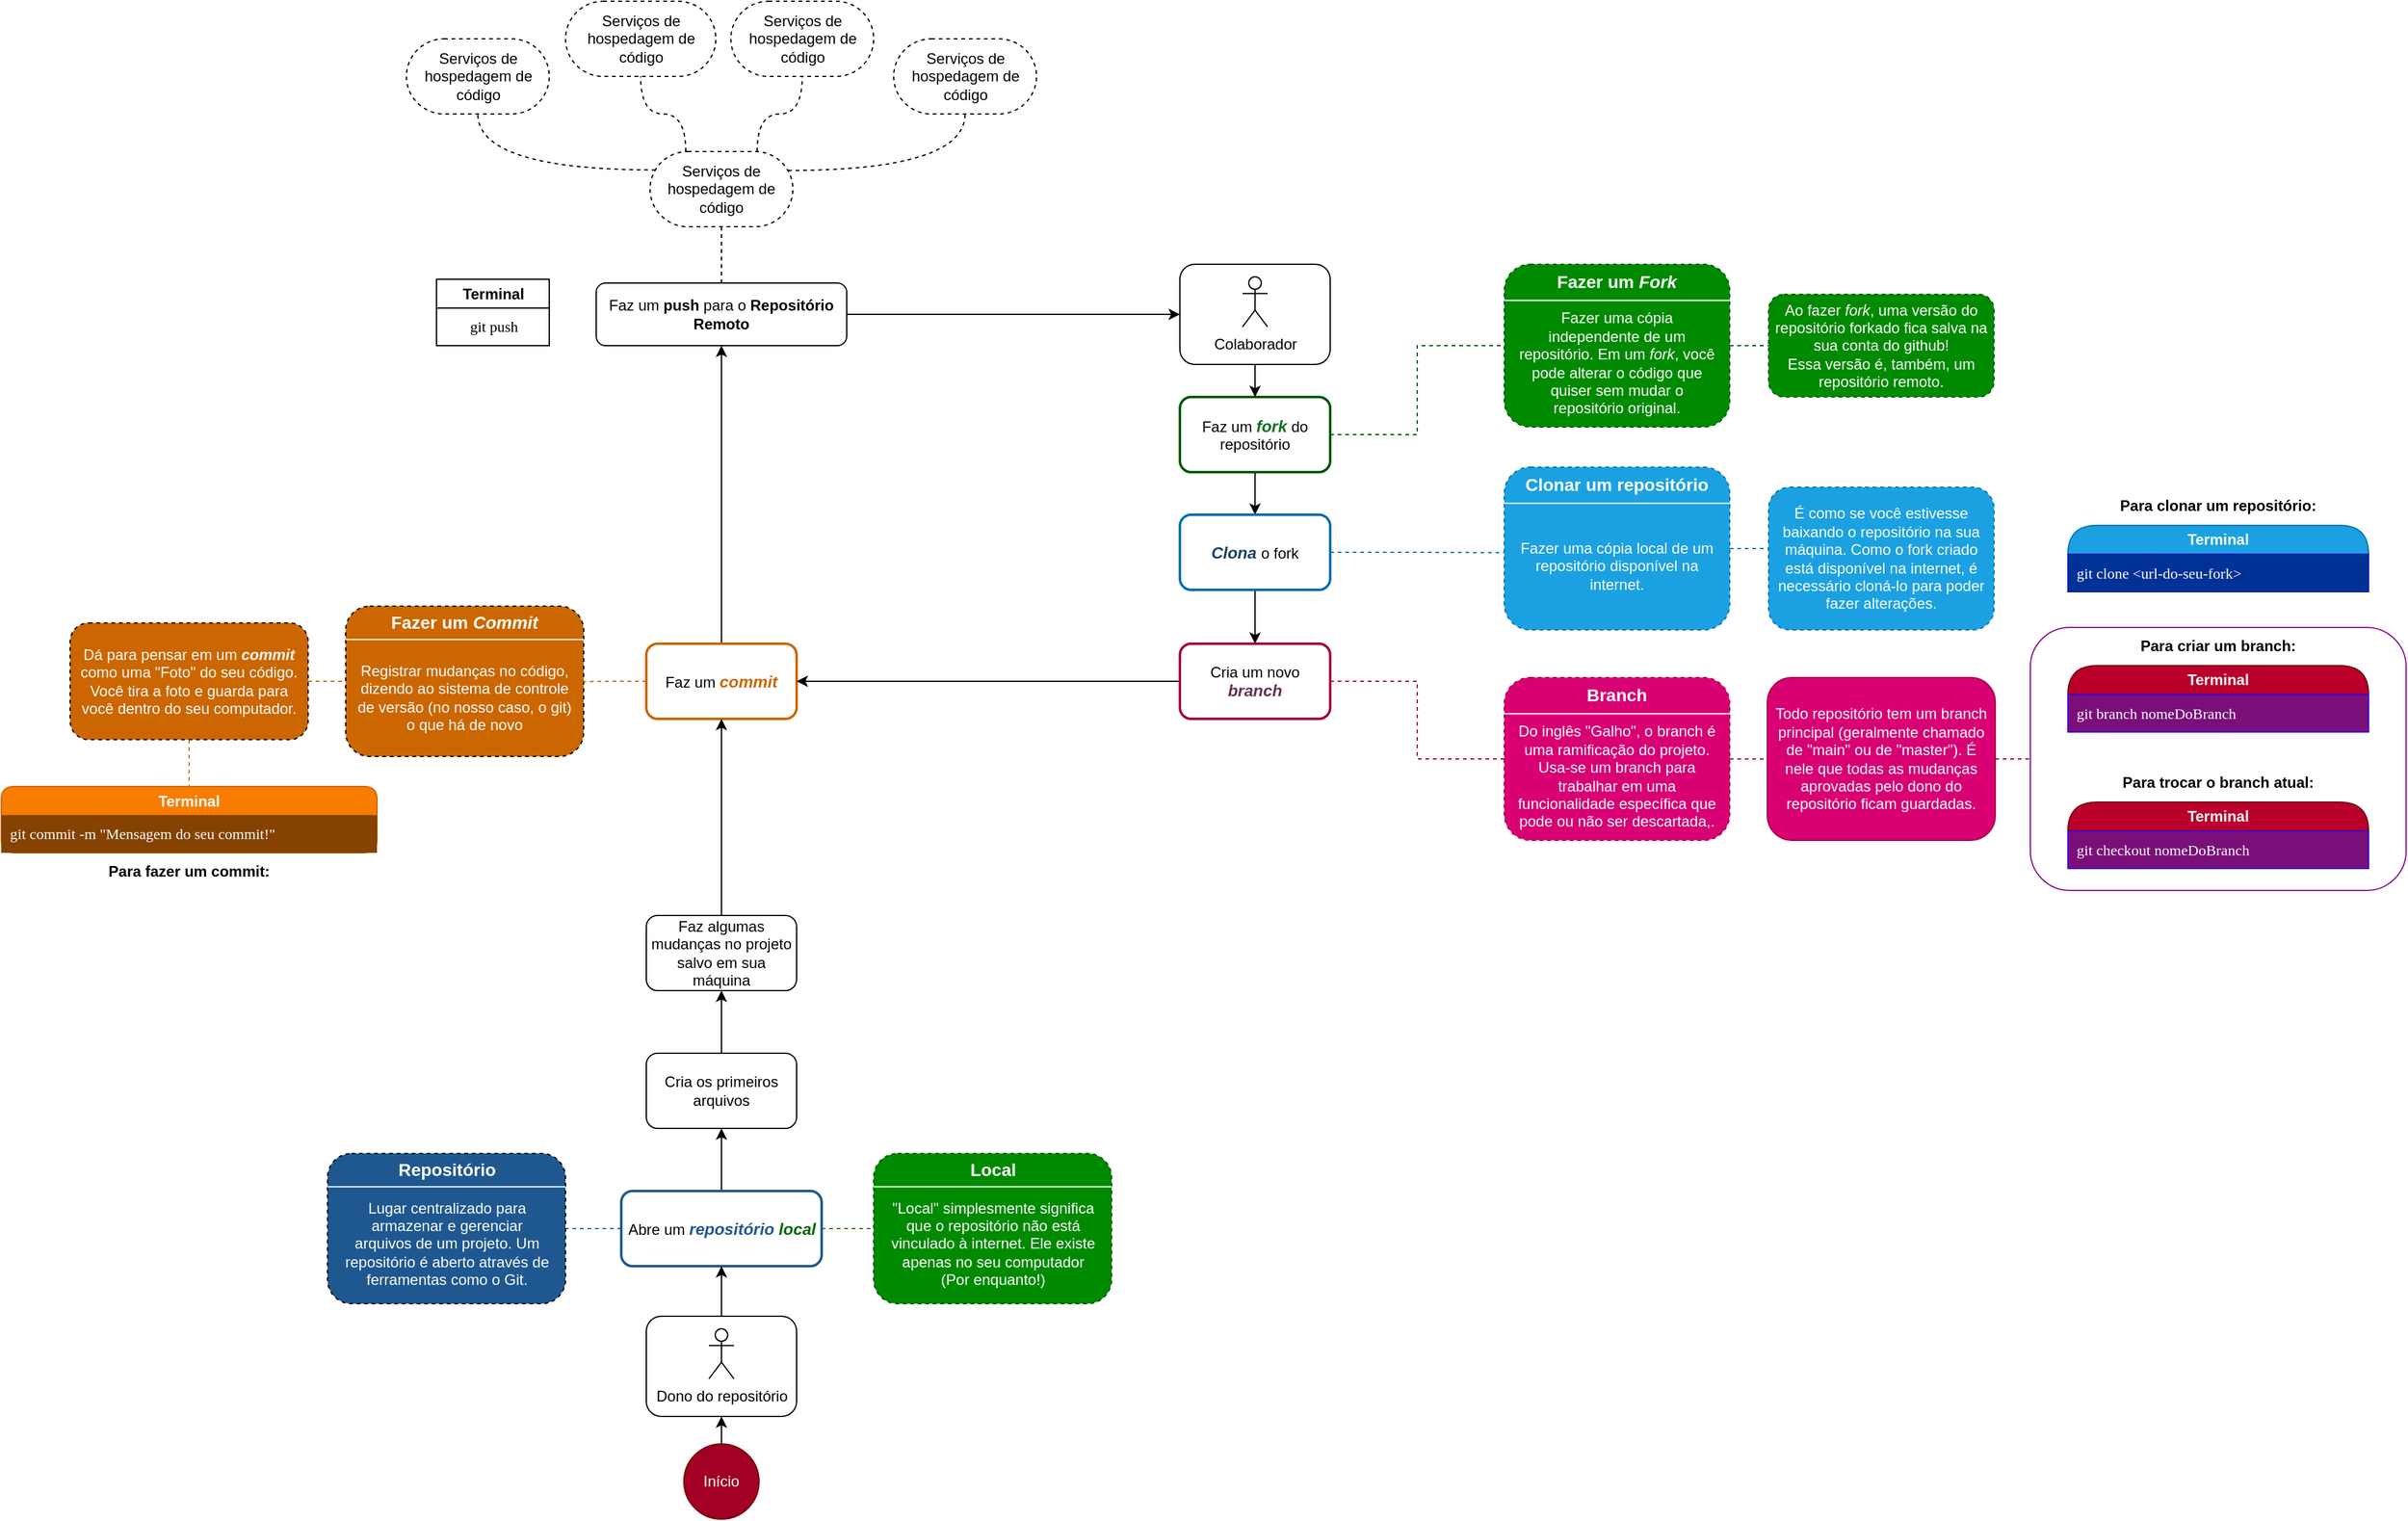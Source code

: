 <mxfile version="24.8.3">
  <diagram name="Página-1" id="87dOXasFhXahZmvE9qLV">
    <mxGraphModel dx="1467" dy="2161" grid="1" gridSize="30" guides="1" tooltips="1" connect="1" arrows="1" fold="1" page="1" pageScale="1" pageWidth="827" pageHeight="1169" math="0" shadow="0">
      <root>
        <mxCell id="0" />
        <mxCell id="1" parent="0" />
        <mxCell id="iXsLAZq5B4U-1ETLq_H_-12" style="edgeStyle=orthogonalEdgeStyle;rounded=0;orthogonalLoop=1;jettySize=auto;html=1;entryX=0.5;entryY=1;entryDx=0;entryDy=0;" parent="1" source="iXsLAZq5B4U-1ETLq_H_-8" target="iXsLAZq5B4U-1ETLq_H_-41" edge="1">
          <mxGeometry relative="1" as="geometry" />
        </mxCell>
        <mxCell id="YlnRPmCQe1JBxGMu0X0R-291" style="edgeStyle=orthogonalEdgeStyle;rounded=0;orthogonalLoop=1;jettySize=auto;html=1;exitX=1;exitY=0.5;exitDx=0;exitDy=0;entryX=0;entryY=0.5;entryDx=0;entryDy=0;dashed=1;endArrow=none;endFill=0;fillColor=#60a917;strokeColor=#2D7600;" edge="1" parent="1" source="iXsLAZq5B4U-1ETLq_H_-8" target="YlnRPmCQe1JBxGMu0X0R-177">
          <mxGeometry relative="1" as="geometry" />
        </mxCell>
        <mxCell id="YlnRPmCQe1JBxGMu0X0R-292" style="edgeStyle=orthogonalEdgeStyle;rounded=0;orthogonalLoop=1;jettySize=auto;html=1;exitX=0;exitY=0.5;exitDx=0;exitDy=0;entryX=1;entryY=0.5;entryDx=0;entryDy=0;dashed=1;endArrow=none;endFill=0;fillColor=#1ba1e2;strokeColor=#006EAF;" edge="1" parent="1" source="iXsLAZq5B4U-1ETLq_H_-8" target="YlnRPmCQe1JBxGMu0X0R-134">
          <mxGeometry relative="1" as="geometry" />
        </mxCell>
        <mxCell id="iXsLAZq5B4U-1ETLq_H_-8" value="Abre um &lt;b&gt;&lt;font style=&quot;font-size: 13px;&quot;&gt;&lt;i&gt;&lt;font color=&quot;#1f5891&quot;&gt;repositório&lt;/font&gt; &lt;font color=&quot;#006600&quot;&gt;local&lt;/font&gt;&lt;/i&gt;&lt;/font&gt;&lt;/b&gt;" style="rounded=1;whiteSpace=wrap;html=1;spacingLeft=2;spacingRight=1;strokeColor=#1F5891;strokeWidth=2;" parent="1" vertex="1">
          <mxGeometry x="735" y="890" width="160" height="60" as="geometry" />
        </mxCell>
        <mxCell id="YlnRPmCQe1JBxGMu0X0R-220" style="edgeStyle=orthogonalEdgeStyle;rounded=0;orthogonalLoop=1;jettySize=auto;html=1;exitX=1;exitY=0.5;exitDx=0;exitDy=0;entryX=0;entryY=0.5;entryDx=0;entryDy=0;" edge="1" parent="1" source="iXsLAZq5B4U-1ETLq_H_-11" target="YlnRPmCQe1JBxGMu0X0R-218">
          <mxGeometry relative="1" as="geometry" />
        </mxCell>
        <mxCell id="iXsLAZq5B4U-1ETLq_H_-11" value="Faz um &lt;b&gt;push&lt;/b&gt;&amp;nbsp;para o&amp;nbsp;&lt;b&gt;Repositório Remoto&lt;/b&gt;" style="rounded=1;whiteSpace=wrap;html=1;" parent="1" vertex="1">
          <mxGeometry x="715" y="165" width="200" height="50" as="geometry" />
        </mxCell>
        <mxCell id="YlnRPmCQe1JBxGMu0X0R-287" style="edgeStyle=orthogonalEdgeStyle;rounded=0;orthogonalLoop=1;jettySize=auto;html=1;exitX=0.5;exitY=0;exitDx=0;exitDy=0;entryX=0.5;entryY=1;entryDx=0;entryDy=0;" edge="1" parent="1" source="iXsLAZq5B4U-1ETLq_H_-41" target="iXsLAZq5B4U-1ETLq_H_-61">
          <mxGeometry relative="1" as="geometry" />
        </mxCell>
        <mxCell id="iXsLAZq5B4U-1ETLq_H_-41" value="Cria os primeiros arquivos" style="rounded=1;whiteSpace=wrap;html=1;" parent="1" vertex="1">
          <mxGeometry x="755" y="780" width="120" height="60" as="geometry" />
        </mxCell>
        <mxCell id="YlnRPmCQe1JBxGMu0X0R-288" style="edgeStyle=orthogonalEdgeStyle;rounded=0;orthogonalLoop=1;jettySize=auto;html=1;exitX=0.5;exitY=0;exitDx=0;exitDy=0;entryX=0.5;entryY=1;entryDx=0;entryDy=0;" edge="1" parent="1" source="iXsLAZq5B4U-1ETLq_H_-43" target="iXsLAZq5B4U-1ETLq_H_-11">
          <mxGeometry relative="1" as="geometry" />
        </mxCell>
        <mxCell id="iXsLAZq5B4U-1ETLq_H_-43" value="Faz um &lt;b&gt;&lt;font color=&quot;#cc6600&quot; size=&quot;1&quot; style=&quot;&quot;&gt;&lt;i style=&quot;font-size: 13px;&quot;&gt;commit&lt;/i&gt;&lt;/font&gt;&lt;/b&gt;" style="rounded=1;whiteSpace=wrap;html=1;strokeColor=#CC6600;strokeWidth=2;" parent="1" vertex="1">
          <mxGeometry x="755" y="453" width="120" height="60" as="geometry" />
        </mxCell>
        <mxCell id="iXsLAZq5B4U-1ETLq_H_-44" value="" style="group;fillColor=default;align=center;strokeWidth=1;perimeterSpacing=0;rounded=0;arcSize=29;dashed=1;dashPattern=1 1;strokeColor=none;" parent="1" vertex="1" connectable="0">
          <mxGeometry x="515" y="423" width="190" height="120" as="geometry" />
        </mxCell>
        <mxCell id="iXsLAZq5B4U-1ETLq_H_-45" value="" style="rounded=1;whiteSpace=wrap;html=1;dashed=1;arcSize=16;fillColor=#CC6600;" parent="iXsLAZq5B4U-1ETLq_H_-44" vertex="1">
          <mxGeometry width="190" height="120" as="geometry" />
        </mxCell>
        <mxCell id="iXsLAZq5B4U-1ETLq_H_-46" value="&lt;font style=&quot;font-size: 14px;&quot;&gt;&lt;b&gt;Fazer um &lt;i&gt;Commit&lt;/i&gt;&lt;/b&gt;&lt;/font&gt;" style="text;html=1;align=center;verticalAlign=middle;whiteSpace=wrap;rounded=0;fontSize=9;fontStyle=0;dashed=1;dashPattern=8 8;glass=0;shadow=0;fontColor=#FFFFFF;" parent="iXsLAZq5B4U-1ETLq_H_-44" vertex="1">
          <mxGeometry width="190" height="26.667" as="geometry" />
        </mxCell>
        <mxCell id="YlnRPmCQe1JBxGMu0X0R-278" style="edgeStyle=orthogonalEdgeStyle;rounded=0;orthogonalLoop=1;jettySize=auto;html=1;exitX=0;exitY=0.5;exitDx=0;exitDy=0;" edge="1" parent="iXsLAZq5B4U-1ETLq_H_-44" source="iXsLAZq5B4U-1ETLq_H_-52">
          <mxGeometry relative="1" as="geometry">
            <mxPoint x="-0.104" y="73.403" as="targetPoint" />
          </mxGeometry>
        </mxCell>
        <mxCell id="iXsLAZq5B4U-1ETLq_H_-52" value="Registrar mudanças no código, dizendo ao sistema de controle de versão (no nosso caso, o git) o que há de novo" style="text;html=1;align=center;verticalAlign=middle;whiteSpace=wrap;rounded=0;spacingLeft=4;spacingRight=4;fontColor=#FFFFFF;" parent="iXsLAZq5B4U-1ETLq_H_-44" vertex="1">
          <mxGeometry y="26.67" width="190" height="93.33" as="geometry" />
        </mxCell>
        <mxCell id="iXsLAZq5B4U-1ETLq_H_-55" value="" style="endArrow=none;html=1;rounded=0;exitX=0;exitY=0;exitDx=0;exitDy=0;entryX=1;entryY=0;entryDx=0;entryDy=0;strokeWidth=1;strokeColor=#FFFFFF;" parent="iXsLAZq5B4U-1ETLq_H_-44" edge="1">
          <mxGeometry width="50" height="50" relative="1" as="geometry">
            <mxPoint y="26.67" as="sourcePoint" />
            <mxPoint x="190.0" y="26.67" as="targetPoint" />
          </mxGeometry>
        </mxCell>
        <mxCell id="YlnRPmCQe1JBxGMu0X0R-285" style="edgeStyle=orthogonalEdgeStyle;rounded=0;orthogonalLoop=1;jettySize=auto;html=1;exitX=0.5;exitY=0;exitDx=0;exitDy=0;entryX=0.5;entryY=1;entryDx=0;entryDy=0;" edge="1" parent="1" source="iXsLAZq5B4U-1ETLq_H_-61" target="iXsLAZq5B4U-1ETLq_H_-43">
          <mxGeometry relative="1" as="geometry" />
        </mxCell>
        <mxCell id="iXsLAZq5B4U-1ETLq_H_-61" value="Faz algumas mudanças no projeto salvo em sua máquina" style="rounded=1;whiteSpace=wrap;html=1;" parent="1" vertex="1">
          <mxGeometry x="755" y="670" width="120" height="60" as="geometry" />
        </mxCell>
        <mxCell id="iXsLAZq5B4U-1ETLq_H_-64" value="" style="group;fillColor=default;align=center;strokeWidth=1;perimeterSpacing=0;rounded=0;arcSize=29;dashed=1;dashPattern=1 1;strokeColor=none;" parent="1" vertex="1" connectable="0">
          <mxGeometry x="295" y="436.33" width="190" height="93.34" as="geometry" />
        </mxCell>
        <mxCell id="iXsLAZq5B4U-1ETLq_H_-65" value="" style="rounded=1;whiteSpace=wrap;html=1;dashed=1;arcSize=16;fillColor=#CC6600;" parent="iXsLAZq5B4U-1ETLq_H_-64" vertex="1">
          <mxGeometry width="190" height="93.34" as="geometry" />
        </mxCell>
        <mxCell id="iXsLAZq5B4U-1ETLq_H_-67" value="&lt;font color=&quot;#ffffff&quot;&gt;Dá para pensar em um &lt;b&gt;&lt;i&gt;commit &lt;/i&gt;&lt;/b&gt;como uma &quot;Foto&quot; do seu código. Você tira a foto e guarda para você dentro do seu computador.&lt;/font&gt;" style="text;html=1;align=center;verticalAlign=middle;whiteSpace=wrap;rounded=0;spacingLeft=2;spacingRight=2;" parent="iXsLAZq5B4U-1ETLq_H_-64" vertex="1">
          <mxGeometry width="190" height="93.34" as="geometry" />
        </mxCell>
        <mxCell id="YlnRPmCQe1JBxGMu0X0R-6" value="" style="group;rounded=1;" vertex="1" connectable="0" parent="1">
          <mxGeometry x="755" y="990" width="120" height="80" as="geometry" />
        </mxCell>
        <mxCell id="YlnRPmCQe1JBxGMu0X0R-5" value="" style="rounded=1;whiteSpace=wrap;html=1;" vertex="1" parent="YlnRPmCQe1JBxGMu0X0R-6">
          <mxGeometry width="120" height="80" as="geometry" />
        </mxCell>
        <mxCell id="iXsLAZq5B4U-1ETLq_H_-9" value="Dono do repositório" style="shape=umlActor;verticalLabelPosition=bottom;verticalAlign=top;html=1;outlineConnect=0;" parent="YlnRPmCQe1JBxGMu0X0R-6" vertex="1">
          <mxGeometry x="50" y="10" width="20" height="40" as="geometry" />
        </mxCell>
        <mxCell id="YlnRPmCQe1JBxGMu0X0R-8" style="edgeStyle=orthogonalEdgeStyle;rounded=0;orthogonalLoop=1;jettySize=auto;html=1;exitX=0.5;exitY=0;exitDx=0;exitDy=0;entryX=0.5;entryY=1;entryDx=0;entryDy=0;" edge="1" parent="1" source="YlnRPmCQe1JBxGMu0X0R-5" target="iXsLAZq5B4U-1ETLq_H_-8">
          <mxGeometry relative="1" as="geometry" />
        </mxCell>
        <mxCell id="YlnRPmCQe1JBxGMu0X0R-34" style="edgeStyle=orthogonalEdgeStyle;rounded=0;orthogonalLoop=1;jettySize=auto;html=1;exitX=0.5;exitY=1;exitDx=0;exitDy=0;entryX=0.5;entryY=0;entryDx=0;entryDy=0;" edge="1" parent="1" source="YlnRPmCQe1JBxGMu0X0R-13" target="YlnRPmCQe1JBxGMu0X0R-28">
          <mxGeometry relative="1" as="geometry" />
        </mxCell>
        <mxCell id="YlnRPmCQe1JBxGMu0X0R-13" value="Faz um &lt;b&gt;&lt;i&gt;&lt;font color=&quot;#126e1b&quot; style=&quot;font-size: 13px;&quot;&gt;fork&lt;/font&gt;&lt;/i&gt; &lt;/b&gt;do repositório" style="rounded=1;whiteSpace=wrap;html=1;fillColor=#FFFFFF;fontColor=#000000;strokeColor=#005700;strokeWidth=2;" vertex="1" parent="1">
          <mxGeometry x="1181" y="256" width="120" height="60" as="geometry" />
        </mxCell>
        <mxCell id="YlnRPmCQe1JBxGMu0X0R-165" style="edgeStyle=orthogonalEdgeStyle;rounded=0;orthogonalLoop=1;jettySize=auto;html=1;exitX=0.5;exitY=1;exitDx=0;exitDy=0;entryX=0.5;entryY=0;entryDx=0;entryDy=0;" edge="1" parent="1" source="YlnRPmCQe1JBxGMu0X0R-28" target="YlnRPmCQe1JBxGMu0X0R-164">
          <mxGeometry relative="1" as="geometry" />
        </mxCell>
        <mxCell id="YlnRPmCQe1JBxGMu0X0R-234" style="edgeStyle=orthogonalEdgeStyle;rounded=0;orthogonalLoop=1;jettySize=auto;html=1;exitX=1;exitY=0.5;exitDx=0;exitDy=0;dashed=1;endArrow=none;endFill=0;fillColor=#1ba1e2;strokeColor=#006EAF;" edge="1" parent="1" source="YlnRPmCQe1JBxGMu0X0R-28">
          <mxGeometry relative="1" as="geometry">
            <mxPoint x="1440" y="380.303" as="targetPoint" />
          </mxGeometry>
        </mxCell>
        <mxCell id="YlnRPmCQe1JBxGMu0X0R-28" value="&lt;b&gt;&lt;font style=&quot;font-size: 13px;&quot;&gt;&lt;i&gt;&lt;font color=&quot;#1b4261&quot;&gt;Clona&lt;/font&gt; &lt;/i&gt;&lt;/font&gt;&lt;/b&gt;o fork" style="rounded=1;whiteSpace=wrap;html=1;fillColor=#FFFFFF;fontColor=#000000;strokeColor=#006EAF;strokeWidth=2;" vertex="1" parent="1">
          <mxGeometry x="1181" y="350" width="120" height="60" as="geometry" />
        </mxCell>
        <mxCell id="YlnRPmCQe1JBxGMu0X0R-49" style="rounded=0;orthogonalLoop=1;jettySize=auto;html=1;dashed=1;endArrow=none;endFill=0;exitX=0.5;exitY=0;exitDx=0;exitDy=0;entryX=0.5;entryY=1;entryDx=0;entryDy=0;" edge="1" target="YlnRPmCQe1JBxGMu0X0R-51" parent="1" source="iXsLAZq5B4U-1ETLq_H_-11">
          <mxGeometry relative="1" as="geometry">
            <mxPoint x="676" y="210" as="sourcePoint" />
            <mxPoint x="670" y="195" as="targetPoint" />
          </mxGeometry>
        </mxCell>
        <mxCell id="YlnRPmCQe1JBxGMu0X0R-76" style="rounded=0;orthogonalLoop=1;jettySize=auto;html=1;exitX=0.039;exitY=0.245;exitDx=0;exitDy=0;exitPerimeter=0;edgeStyle=orthogonalEdgeStyle;curved=1;dashed=1;endArrow=none;endFill=0;entryX=0.5;entryY=1;entryDx=0;entryDy=0;" edge="1" parent="1" source="YlnRPmCQe1JBxGMu0X0R-51" target="YlnRPmCQe1JBxGMu0X0R-58">
          <mxGeometry relative="1" as="geometry">
            <mxPoint x="655" y="33" as="targetPoint" />
          </mxGeometry>
        </mxCell>
        <mxCell id="YlnRPmCQe1JBxGMu0X0R-80" style="edgeStyle=orthogonalEdgeStyle;rounded=0;orthogonalLoop=1;jettySize=auto;html=1;exitX=0.966;exitY=0.252;exitDx=0;exitDy=0;curved=1;exitPerimeter=0;dashed=1;endArrow=none;endFill=0;entryX=0.5;entryY=1;entryDx=0;entryDy=0;" edge="1" parent="1" source="YlnRPmCQe1JBxGMu0X0R-51" target="YlnRPmCQe1JBxGMu0X0R-56">
          <mxGeometry relative="1" as="geometry">
            <mxPoint x="969.326" y="33.465" as="targetPoint" />
          </mxGeometry>
        </mxCell>
        <mxCell id="YlnRPmCQe1JBxGMu0X0R-87" style="edgeStyle=orthogonalEdgeStyle;rounded=0;orthogonalLoop=1;jettySize=auto;html=1;exitX=0.75;exitY=0;exitDx=0;exitDy=0;entryX=0.5;entryY=1;entryDx=0;entryDy=0;endArrow=none;endFill=0;dashed=1;startArrow=none;startFill=0;curved=1;" edge="1" parent="1" source="YlnRPmCQe1JBxGMu0X0R-51" target="YlnRPmCQe1JBxGMu0X0R-55">
          <mxGeometry relative="1" as="geometry" />
        </mxCell>
        <mxCell id="YlnRPmCQe1JBxGMu0X0R-88" style="edgeStyle=orthogonalEdgeStyle;rounded=0;orthogonalLoop=1;jettySize=auto;html=1;exitX=0.25;exitY=0;exitDx=0;exitDy=0;entryX=0.5;entryY=1;entryDx=0;entryDy=0;endArrow=none;endFill=0;dashed=1;startArrow=none;startFill=0;curved=1;" edge="1" parent="1" source="YlnRPmCQe1JBxGMu0X0R-51" target="YlnRPmCQe1JBxGMu0X0R-57">
          <mxGeometry relative="1" as="geometry" />
        </mxCell>
        <mxCell id="YlnRPmCQe1JBxGMu0X0R-51" value="Serviços de hospedagem de código" style="rounded=1;whiteSpace=wrap;html=1;arcSize=50;dashed=1;" vertex="1" parent="1">
          <mxGeometry x="758" y="60" width="114" height="60" as="geometry" />
        </mxCell>
        <mxCell id="YlnRPmCQe1JBxGMu0X0R-55" value="Serviços de hospedagem de código" style="rounded=1;whiteSpace=wrap;html=1;arcSize=50;dashed=1;" vertex="1" parent="1">
          <mxGeometry x="822.5" y="-60" width="114" height="60" as="geometry" />
        </mxCell>
        <mxCell id="YlnRPmCQe1JBxGMu0X0R-56" value="Serviços de hospedagem de código" style="rounded=1;whiteSpace=wrap;html=1;arcSize=50;dashed=1;" vertex="1" parent="1">
          <mxGeometry x="952.5" y="-30" width="114" height="60" as="geometry" />
        </mxCell>
        <mxCell id="YlnRPmCQe1JBxGMu0X0R-57" value="Serviços de hospedagem de código" style="rounded=1;whiteSpace=wrap;html=1;arcSize=50;dashed=1;" vertex="1" parent="1">
          <mxGeometry x="690.5" y="-60" width="120" height="60" as="geometry" />
        </mxCell>
        <mxCell id="YlnRPmCQe1JBxGMu0X0R-58" value="Serviços de hospedagem de código" style="rounded=1;whiteSpace=wrap;html=1;arcSize=50;dashed=1;" vertex="1" parent="1">
          <mxGeometry x="563.5" y="-30" width="114" height="60" as="geometry" />
        </mxCell>
        <mxCell id="YlnRPmCQe1JBxGMu0X0R-103" value="" style="group;strokeColor=none;fontColor=#FFFFFF;" vertex="1" connectable="0" parent="1">
          <mxGeometry x="1440" y="150" width="180" height="130" as="geometry" />
        </mxCell>
        <mxCell id="YlnRPmCQe1JBxGMu0X0R-94" value="" style="rounded=1;whiteSpace=wrap;html=1;dashed=1;arcSize=16;align=center;fillColor=#008a00;fontColor=#FFFFFF;strokeColor=#005700;" vertex="1" parent="YlnRPmCQe1JBxGMu0X0R-103">
          <mxGeometry width="180" height="130" as="geometry" />
        </mxCell>
        <mxCell id="YlnRPmCQe1JBxGMu0X0R-97" value="" style="endArrow=none;html=1;rounded=0;exitX=0;exitY=0;exitDx=0;exitDy=0;entryX=1;entryY=0;entryDx=0;entryDy=0;strokeWidth=1;fontColor=#FFFFFF;strokeColor=#FFFFFF;" edge="1" parent="YlnRPmCQe1JBxGMu0X0R-103">
          <mxGeometry width="50" height="50" relative="1" as="geometry">
            <mxPoint y="28.892" as="sourcePoint" />
            <mxPoint x="180" y="28.892" as="targetPoint" />
          </mxGeometry>
        </mxCell>
        <mxCell id="YlnRPmCQe1JBxGMu0X0R-161" value="" style="group;fontColor=#FFFFFF;" vertex="1" connectable="0" parent="YlnRPmCQe1JBxGMu0X0R-103">
          <mxGeometry width="180" height="130" as="geometry" />
        </mxCell>
        <mxCell id="YlnRPmCQe1JBxGMu0X0R-95" value="&lt;font style=&quot;font-size: 14px;&quot;&gt;&lt;b&gt;Fazer um &lt;i&gt;Fork&lt;/i&gt;&lt;/b&gt;&lt;/font&gt;" style="text;html=1;align=center;verticalAlign=middle;whiteSpace=wrap;rounded=0;fontSize=9;fontStyle=0;dashed=1;dashPattern=8 8;glass=0;shadow=0;fontColor=#FFFFFF;" vertex="1" parent="YlnRPmCQe1JBxGMu0X0R-161">
          <mxGeometry width="180" height="28.892" as="geometry" />
        </mxCell>
        <mxCell id="YlnRPmCQe1JBxGMu0X0R-105" value="Fazer uma cópia independente de um repositório. Em um &lt;i&gt;fork&lt;/i&gt;, você pode alterar o código que quiser sem mudar o repositório original." style="text;html=1;align=center;verticalAlign=middle;whiteSpace=wrap;rounded=0;fontColor=#FFFFFF;" vertex="1" parent="YlnRPmCQe1JBxGMu0X0R-161">
          <mxGeometry x="9" y="28.892" width="162" height="101.107" as="geometry" />
        </mxCell>
        <mxCell id="YlnRPmCQe1JBxGMu0X0R-131" style="edgeStyle=orthogonalEdgeStyle;rounded=0;orthogonalLoop=1;jettySize=auto;html=1;exitX=0.5;exitY=1;exitDx=0;exitDy=0;dashed=1;endArrow=none;endFill=0;entryX=0.5;entryY=0;entryDx=0;entryDy=0;strokeColor=#CC6600;" edge="1" parent="1" source="iXsLAZq5B4U-1ETLq_H_-67" target="YlnRPmCQe1JBxGMu0X0R-193">
          <mxGeometry relative="1" as="geometry">
            <mxPoint x="630" y="510" as="targetPoint" />
          </mxGeometry>
        </mxCell>
        <mxCell id="YlnRPmCQe1JBxGMu0X0R-133" value="" style="group;fillColor=none;align=center;strokeWidth=1;perimeterSpacing=0;rounded=0;arcSize=29;dashed=1;dashPattern=1 1;strokeColor=none;fontColor=#FFFFFF;" vertex="1" connectable="0" parent="1">
          <mxGeometry x="500.5" y="860" width="190" height="120" as="geometry" />
        </mxCell>
        <mxCell id="YlnRPmCQe1JBxGMu0X0R-134" value="" style="rounded=1;whiteSpace=wrap;html=1;dashed=1;arcSize=16;fillColor=#1F5891;fontColor=#FFFFFF;" vertex="1" parent="YlnRPmCQe1JBxGMu0X0R-133">
          <mxGeometry width="190" height="120" as="geometry" />
        </mxCell>
        <mxCell id="YlnRPmCQe1JBxGMu0X0R-137" value="" style="endArrow=none;html=1;rounded=0;exitX=0;exitY=0;exitDx=0;exitDy=0;entryX=1;entryY=0;entryDx=0;entryDy=0;strokeWidth=1;fontColor=#FFFFFF;strokeColor=#FFFFFF;" edge="1" parent="YlnRPmCQe1JBxGMu0X0R-133">
          <mxGeometry width="50" height="50" relative="1" as="geometry">
            <mxPoint y="26.67" as="sourcePoint" />
            <mxPoint x="190.0" y="26.67" as="targetPoint" />
          </mxGeometry>
        </mxCell>
        <mxCell id="YlnRPmCQe1JBxGMu0X0R-141" value="" style="group;fontColor=#FFFFFF;" vertex="1" connectable="0" parent="YlnRPmCQe1JBxGMu0X0R-133">
          <mxGeometry width="190" height="120" as="geometry" />
        </mxCell>
        <mxCell id="YlnRPmCQe1JBxGMu0X0R-135" value="&lt;font style=&quot;font-size: 14px;&quot;&gt;&lt;b&gt;Repositório&lt;/b&gt;&lt;/font&gt;" style="text;html=1;align=center;verticalAlign=middle;whiteSpace=wrap;rounded=0;fontSize=9;fontStyle=0;dashed=1;dashPattern=8 8;glass=0;shadow=0;fontColor=#FFFFFF;" vertex="1" parent="YlnRPmCQe1JBxGMu0X0R-141">
          <mxGeometry width="190" height="26.667" as="geometry" />
        </mxCell>
        <mxCell id="YlnRPmCQe1JBxGMu0X0R-136" value="Lugar centralizado para armazenar e gerenciar arquivos de um projeto. Um repositório é aberto através de ferramentas como o Git." style="text;html=1;align=center;verticalAlign=middle;whiteSpace=wrap;rounded=0;spacingLeft=2;spacingRight=2;fontColor=#FFFFFF;" vertex="1" parent="YlnRPmCQe1JBxGMu0X0R-141">
          <mxGeometry x="10" y="24" width="170" height="96" as="geometry" />
        </mxCell>
        <mxCell id="YlnRPmCQe1JBxGMu0X0R-160" value="Ao fazer &lt;i&gt;fork&lt;/i&gt;, uma versão do repositório forkado fica salva na sua conta do github!&lt;div&gt;Essa versão é, também, um repositório remoto.&lt;/div&gt;" style="rounded=1;whiteSpace=wrap;html=1;dashed=1;fillColor=#008a00;fontColor=#ffffff;strokeColor=#005700;" vertex="1" parent="1">
          <mxGeometry x="1651" y="174" width="180" height="82" as="geometry" />
        </mxCell>
        <mxCell id="YlnRPmCQe1JBxGMu0X0R-163" style="edgeStyle=orthogonalEdgeStyle;rounded=0;orthogonalLoop=1;jettySize=auto;html=1;exitX=1;exitY=0.5;exitDx=0;exitDy=0;entryX=0;entryY=0.5;entryDx=0;entryDy=0;dashed=1;endArrow=none;endFill=0;fillColor=#008a00;strokeColor=#005700;" edge="1" parent="1" source="YlnRPmCQe1JBxGMu0X0R-94" target="YlnRPmCQe1JBxGMu0X0R-160">
          <mxGeometry relative="1" as="geometry" />
        </mxCell>
        <mxCell id="YlnRPmCQe1JBxGMu0X0R-286" style="edgeStyle=orthogonalEdgeStyle;rounded=0;orthogonalLoop=1;jettySize=auto;html=1;exitX=0;exitY=0.5;exitDx=0;exitDy=0;entryX=1;entryY=0.5;entryDx=0;entryDy=0;" edge="1" parent="1" source="YlnRPmCQe1JBxGMu0X0R-164" target="iXsLAZq5B4U-1ETLq_H_-43">
          <mxGeometry relative="1" as="geometry" />
        </mxCell>
        <mxCell id="YlnRPmCQe1JBxGMu0X0R-164" value="Cria um novo &lt;b&gt;&lt;i&gt;&lt;font color=&quot;#663155&quot; style=&quot;font-size: 13px;&quot;&gt;branch&lt;/font&gt;&lt;/i&gt;&lt;/b&gt;" style="rounded=1;whiteSpace=wrap;html=1;fillColor=#FFFFFF;fontColor=#000000;strokeColor=#A50040;strokeWidth=2;" vertex="1" parent="1">
          <mxGeometry x="1181" y="453" width="120" height="60" as="geometry" />
        </mxCell>
        <mxCell id="YlnRPmCQe1JBxGMu0X0R-172" value="Terminal" style="swimlane;whiteSpace=wrap;html=1;fillColor=none;movable=1;resizable=1;rotatable=1;deletable=1;editable=1;locked=0;connectable=1;" vertex="1" parent="1">
          <mxGeometry x="587.5" y="162" width="90" height="53" as="geometry">
            <mxRectangle x="330" y="355" width="90" height="30" as="alternateBounds" />
          </mxGeometry>
        </mxCell>
        <mxCell id="YlnRPmCQe1JBxGMu0X0R-173" value="&lt;font face=&quot;Lucida Console&quot;&gt;git push&lt;/font&gt;" style="text;html=1;align=center;verticalAlign=middle;resizable=1;points=[];autosize=1;strokeColor=none;fillColor=none;movable=1;rotatable=1;deletable=1;editable=1;locked=0;connectable=1;" vertex="1" parent="YlnRPmCQe1JBxGMu0X0R-172">
          <mxGeometry y="23" width="90" height="30" as="geometry" />
        </mxCell>
        <mxCell id="YlnRPmCQe1JBxGMu0X0R-176" value="" style="group;fillColor=none;align=center;strokeWidth=1;perimeterSpacing=0;rounded=0;arcSize=29;dashed=1;dashPattern=1 1;strokeColor=none;fontColor=#FFFFFF;" vertex="1" connectable="0" parent="1">
          <mxGeometry x="936.5" y="860" width="190" height="120" as="geometry" />
        </mxCell>
        <mxCell id="YlnRPmCQe1JBxGMu0X0R-177" value="" style="rounded=1;whiteSpace=wrap;html=1;dashed=1;arcSize=16;fillColor=#008a00;fontColor=#FFFFFF;strokeColor=#005700;" vertex="1" parent="YlnRPmCQe1JBxGMu0X0R-176">
          <mxGeometry width="190" height="120" as="geometry" />
        </mxCell>
        <mxCell id="YlnRPmCQe1JBxGMu0X0R-178" value="" style="endArrow=none;html=1;rounded=0;exitX=0;exitY=0;exitDx=0;exitDy=0;entryX=1;entryY=0;entryDx=0;entryDy=0;strokeWidth=1;strokeColor=#FFFFFF;fontColor=#FFFFFF;" edge="1" parent="YlnRPmCQe1JBxGMu0X0R-176">
          <mxGeometry width="50" height="50" relative="1" as="geometry">
            <mxPoint y="26.67" as="sourcePoint" />
            <mxPoint x="190.0" y="26.67" as="targetPoint" />
          </mxGeometry>
        </mxCell>
        <mxCell id="YlnRPmCQe1JBxGMu0X0R-179" value="" style="group;fontColor=#FFFFFF;" vertex="1" connectable="0" parent="YlnRPmCQe1JBxGMu0X0R-176">
          <mxGeometry width="190" height="120" as="geometry" />
        </mxCell>
        <mxCell id="YlnRPmCQe1JBxGMu0X0R-180" value="&lt;font style=&quot;font-size: 14px;&quot;&gt;&lt;b&gt;Local&lt;/b&gt;&lt;/font&gt;" style="text;html=1;align=center;verticalAlign=middle;whiteSpace=wrap;rounded=0;fontSize=9;fontStyle=0;dashed=1;dashPattern=8 8;glass=0;shadow=0;fontColor=#FFFFFF;" vertex="1" parent="YlnRPmCQe1JBxGMu0X0R-179">
          <mxGeometry width="190" height="26.667" as="geometry" />
        </mxCell>
        <mxCell id="YlnRPmCQe1JBxGMu0X0R-181" value="&quot;Local&quot; simplesmente significa que o repositório não está vinculado à internet. Ele existe apenas no seu computador (Por enquanto!)" style="text;html=1;align=center;verticalAlign=middle;whiteSpace=wrap;rounded=0;spacingLeft=2;spacingRight=2;fontColor=#FFFFFF;" vertex="1" parent="YlnRPmCQe1JBxGMu0X0R-179">
          <mxGeometry x="10" y="30" width="170" height="84" as="geometry" />
        </mxCell>
        <mxCell id="YlnRPmCQe1JBxGMu0X0R-195" value="" style="group;strokeColor=none;fontColor=#FFFFFF;" vertex="1" connectable="0" parent="1">
          <mxGeometry x="1440" y="312" width="180" height="130" as="geometry" />
        </mxCell>
        <mxCell id="YlnRPmCQe1JBxGMu0X0R-196" value="" style="rounded=1;whiteSpace=wrap;html=1;dashed=1;arcSize=16;align=center;fillColor=#1ba1e2;fontColor=#FFFFFF;strokeColor=#006EAF;" vertex="1" parent="YlnRPmCQe1JBxGMu0X0R-195">
          <mxGeometry width="180" height="130" as="geometry" />
        </mxCell>
        <mxCell id="YlnRPmCQe1JBxGMu0X0R-197" value="" style="endArrow=none;html=1;rounded=0;exitX=0;exitY=0;exitDx=0;exitDy=0;entryX=1;entryY=0;entryDx=0;entryDy=0;strokeWidth=1;fontColor=#FFFFFF;strokeColor=#FFFFFF;" edge="1" parent="YlnRPmCQe1JBxGMu0X0R-195">
          <mxGeometry width="50" height="50" relative="1" as="geometry">
            <mxPoint y="28.892" as="sourcePoint" />
            <mxPoint x="180" y="28.892" as="targetPoint" />
          </mxGeometry>
        </mxCell>
        <mxCell id="YlnRPmCQe1JBxGMu0X0R-198" value="" style="group;fontColor=#FFFFFF;" vertex="1" connectable="0" parent="YlnRPmCQe1JBxGMu0X0R-195">
          <mxGeometry width="180" height="130" as="geometry" />
        </mxCell>
        <mxCell id="YlnRPmCQe1JBxGMu0X0R-199" value="&lt;span style=&quot;font-size: 14px;&quot;&gt;&lt;b&gt;Clonar um repositório&lt;/b&gt;&lt;/span&gt;" style="text;html=1;align=center;verticalAlign=middle;whiteSpace=wrap;rounded=0;fontSize=9;fontStyle=0;dashed=1;dashPattern=8 8;glass=0;shadow=0;fontColor=#FFFFFF;" vertex="1" parent="YlnRPmCQe1JBxGMu0X0R-198">
          <mxGeometry width="180" height="28.892" as="geometry" />
        </mxCell>
        <mxCell id="YlnRPmCQe1JBxGMu0X0R-200" value="Fazer uma cópia local de um repositório disponível na internet." style="text;html=1;align=center;verticalAlign=middle;whiteSpace=wrap;rounded=0;fontColor=#FFFFFF;" vertex="1" parent="YlnRPmCQe1JBxGMu0X0R-198">
          <mxGeometry x="9" y="28.892" width="162" height="101.107" as="geometry" />
        </mxCell>
        <mxCell id="YlnRPmCQe1JBxGMu0X0R-203" value="É como se você estivesse baixando o repositório na sua máquina. Como o fork criado está disponível na internet, é necessário cloná-lo para poder fazer alterações." style="rounded=1;whiteSpace=wrap;html=1;dashed=1;fillColor=#1ba1e2;fontColor=#ffffff;strokeColor=#006EAF;" vertex="1" parent="1">
          <mxGeometry x="1651" y="328" width="180" height="114" as="geometry" />
        </mxCell>
        <mxCell id="YlnRPmCQe1JBxGMu0X0R-204" style="edgeStyle=orthogonalEdgeStyle;rounded=0;orthogonalLoop=1;jettySize=auto;html=1;exitX=1;exitY=0.5;exitDx=0;exitDy=0;entryX=0;entryY=0.5;entryDx=0;entryDy=0;dashed=1;endArrow=none;endFill=0;fillColor=#1ba1e2;strokeColor=#006EAF;" edge="1" parent="1" source="YlnRPmCQe1JBxGMu0X0R-196" target="YlnRPmCQe1JBxGMu0X0R-203">
          <mxGeometry relative="1" as="geometry" />
        </mxCell>
        <mxCell id="YlnRPmCQe1JBxGMu0X0R-217" value="" style="group" vertex="1" connectable="0" parent="1">
          <mxGeometry x="1181" y="150" width="120" height="80" as="geometry" />
        </mxCell>
        <mxCell id="YlnRPmCQe1JBxGMu0X0R-218" value="" style="rounded=1;whiteSpace=wrap;html=1;" vertex="1" parent="YlnRPmCQe1JBxGMu0X0R-217">
          <mxGeometry width="120" height="80" as="geometry" />
        </mxCell>
        <mxCell id="YlnRPmCQe1JBxGMu0X0R-219" value="Colaborador" style="shape=umlActor;verticalLabelPosition=bottom;verticalAlign=top;html=1;outlineConnect=0;" vertex="1" parent="YlnRPmCQe1JBxGMu0X0R-217">
          <mxGeometry x="50" y="10" width="20" height="40" as="geometry" />
        </mxCell>
        <mxCell id="YlnRPmCQe1JBxGMu0X0R-221" style="edgeStyle=orthogonalEdgeStyle;rounded=0;orthogonalLoop=1;jettySize=auto;html=1;exitX=0.5;exitY=1;exitDx=0;exitDy=0;entryX=0.5;entryY=0;entryDx=0;entryDy=0;" edge="1" parent="1" source="YlnRPmCQe1JBxGMu0X0R-218" target="YlnRPmCQe1JBxGMu0X0R-13">
          <mxGeometry relative="1" as="geometry" />
        </mxCell>
        <mxCell id="YlnRPmCQe1JBxGMu0X0R-227" style="rounded=0;orthogonalLoop=1;jettySize=auto;html=1;exitX=1;exitY=0.5;exitDx=0;exitDy=0;entryX=0;entryY=0.5;entryDx=0;entryDy=0;dashed=1;endArrow=none;endFill=0;fillColor=#008a00;strokeColor=#005700;edgeStyle=orthogonalEdgeStyle;" edge="1" parent="1" source="YlnRPmCQe1JBxGMu0X0R-13" target="YlnRPmCQe1JBxGMu0X0R-94">
          <mxGeometry relative="1" as="geometry" />
        </mxCell>
        <mxCell id="YlnRPmCQe1JBxGMu0X0R-228" value="" style="group;strokeColor=none;fontColor=#FFFFFF;" vertex="1" connectable="0" parent="1">
          <mxGeometry x="1440" y="480" width="180" height="130" as="geometry" />
        </mxCell>
        <mxCell id="YlnRPmCQe1JBxGMu0X0R-229" value="" style="rounded=1;whiteSpace=wrap;html=1;dashed=1;arcSize=16;align=center;fillColor=#d80073;fontColor=#ffffff;strokeColor=#A50040;" vertex="1" parent="YlnRPmCQe1JBxGMu0X0R-228">
          <mxGeometry width="180" height="130" as="geometry" />
        </mxCell>
        <mxCell id="YlnRPmCQe1JBxGMu0X0R-230" value="" style="endArrow=none;html=1;rounded=0;exitX=0;exitY=0;exitDx=0;exitDy=0;entryX=1;entryY=0;entryDx=0;entryDy=0;strokeWidth=1;fontColor=#FFFFFF;strokeColor=#FFFFFF;" edge="1" parent="YlnRPmCQe1JBxGMu0X0R-228">
          <mxGeometry width="50" height="50" relative="1" as="geometry">
            <mxPoint y="28.892" as="sourcePoint" />
            <mxPoint x="180" y="28.892" as="targetPoint" />
          </mxGeometry>
        </mxCell>
        <mxCell id="YlnRPmCQe1JBxGMu0X0R-231" value="" style="group;fontColor=#FFFFFF;" vertex="1" connectable="0" parent="YlnRPmCQe1JBxGMu0X0R-228">
          <mxGeometry width="180" height="130" as="geometry" />
        </mxCell>
        <mxCell id="YlnRPmCQe1JBxGMu0X0R-232" value="&lt;span style=&quot;font-size: 14px;&quot;&gt;&lt;b&gt;Branch&lt;/b&gt;&lt;/span&gt;" style="text;html=1;align=center;verticalAlign=middle;whiteSpace=wrap;rounded=0;fontSize=9;fontStyle=0;dashed=1;dashPattern=8 8;glass=0;shadow=0;fontColor=#FFFFFF;" vertex="1" parent="YlnRPmCQe1JBxGMu0X0R-231">
          <mxGeometry width="180" height="28.892" as="geometry" />
        </mxCell>
        <mxCell id="YlnRPmCQe1JBxGMu0X0R-233" value="Do inglês &quot;Galho&quot;, o branch é uma ramificação do projeto. Usa-se um branch para trabalhar em uma funcionalidade específica que pode ou não ser descartada,." style="text;html=1;align=center;verticalAlign=middle;whiteSpace=wrap;rounded=0;fontColor=#FFFFFF;" vertex="1" parent="YlnRPmCQe1JBxGMu0X0R-231">
          <mxGeometry x="9" y="28.892" width="162" height="101.107" as="geometry" />
        </mxCell>
        <mxCell id="YlnRPmCQe1JBxGMu0X0R-236" style="edgeStyle=orthogonalEdgeStyle;rounded=0;orthogonalLoop=1;jettySize=auto;html=1;exitX=1;exitY=0.5;exitDx=0;exitDy=0;entryX=0;entryY=0.5;entryDx=0;entryDy=0;dashed=1;endArrow=none;endFill=0;fillColor=#d80073;strokeColor=#A50040;" edge="1" parent="1" source="YlnRPmCQe1JBxGMu0X0R-164" target="YlnRPmCQe1JBxGMu0X0R-229">
          <mxGeometry relative="1" as="geometry" />
        </mxCell>
        <mxCell id="YlnRPmCQe1JBxGMu0X0R-272" style="edgeStyle=orthogonalEdgeStyle;rounded=0;orthogonalLoop=1;jettySize=auto;html=1;exitX=1;exitY=0.5;exitDx=0;exitDy=0;entryX=0;entryY=0.5;entryDx=0;entryDy=0;dashed=1;endArrow=none;endFill=0;fillColor=#d80073;strokeColor=#A50040;" edge="1" parent="1" source="YlnRPmCQe1JBxGMu0X0R-238" target="YlnRPmCQe1JBxGMu0X0R-269">
          <mxGeometry relative="1" as="geometry" />
        </mxCell>
        <mxCell id="YlnRPmCQe1JBxGMu0X0R-238" value="Todo repositório tem um branch principal (geralmente chamado de &quot;main&quot; ou de &quot;master&quot;). É nele que todas as mudanças aprovadas pelo dono do repositório ficam guardadas." style="rounded=1;whiteSpace=wrap;html=1;fillColor=#d80073;fontColor=#ffffff;strokeColor=#A50040;spacingLeft=2;spacingRight=2;" vertex="1" parent="1">
          <mxGeometry x="1650" y="480" width="182" height="130" as="geometry" />
        </mxCell>
        <mxCell id="YlnRPmCQe1JBxGMu0X0R-239" style="edgeStyle=orthogonalEdgeStyle;rounded=0;orthogonalLoop=1;jettySize=auto;html=1;exitX=1;exitY=0.5;exitDx=0;exitDy=0;entryX=0;entryY=0.5;entryDx=0;entryDy=0;dashed=1;endArrow=none;endFill=0;fillColor=#d80073;strokeColor=#A50040;" edge="1" parent="1" source="YlnRPmCQe1JBxGMu0X0R-229" target="YlnRPmCQe1JBxGMu0X0R-238">
          <mxGeometry relative="1" as="geometry" />
        </mxCell>
        <mxCell id="YlnRPmCQe1JBxGMu0X0R-249" value="" style="group" vertex="1" connectable="0" parent="1">
          <mxGeometry x="1890" y="328" width="240" height="83.5" as="geometry" />
        </mxCell>
        <mxCell id="YlnRPmCQe1JBxGMu0X0R-207" value="Terminal" style="swimlane;whiteSpace=wrap;html=1;fillColor=#1ba1e2;movable=1;resizable=1;rotatable=1;deletable=1;editable=1;locked=0;connectable=1;fontColor=#ffffff;strokeColor=#006EAF;rounded=1;arcSize=50;" vertex="1" parent="YlnRPmCQe1JBxGMu0X0R-249">
          <mxGeometry y="30.5" width="240" height="53" as="geometry">
            <mxRectangle y="30.5" width="90" height="30" as="alternateBounds" />
          </mxGeometry>
        </mxCell>
        <mxCell id="YlnRPmCQe1JBxGMu0X0R-208" value="&lt;font face=&quot;Lucida Console&quot;&gt;git clone &amp;lt;url-do-seu-fork&amp;gt;&lt;/font&gt;" style="text;html=1;align=left;verticalAlign=middle;resizable=1;points=[];autosize=1;strokeColor=#001DBC;fillColor=#003296;movable=1;rotatable=1;deletable=1;editable=1;locked=0;connectable=1;fontColor=#ffffff;spacingLeft=5;" vertex="1" parent="YlnRPmCQe1JBxGMu0X0R-207">
          <mxGeometry y="23" width="240" height="30" as="geometry" />
        </mxCell>
        <mxCell id="YlnRPmCQe1JBxGMu0X0R-247" value="&lt;font face=&quot;Helvetica&quot;&gt;Para clonar um repositório:&lt;/font&gt;" style="text;html=1;align=center;verticalAlign=middle;whiteSpace=wrap;rounded=0;fontStyle=1" vertex="1" parent="YlnRPmCQe1JBxGMu0X0R-249">
          <mxGeometry width="240" height="30" as="geometry" />
        </mxCell>
        <mxCell id="YlnRPmCQe1JBxGMu0X0R-251" value="" style="group" vertex="1" connectable="0" parent="1">
          <mxGeometry x="240" y="567" width="300" height="83" as="geometry" />
        </mxCell>
        <mxCell id="YlnRPmCQe1JBxGMu0X0R-193" value="&lt;font color=&quot;#ffffff&quot;&gt;Terminal&lt;/font&gt;" style="swimlane;whiteSpace=wrap;html=1;fillColor=#F77C00;movable=1;resizable=1;rotatable=1;deletable=1;editable=1;locked=0;connectable=1;rounded=1;strokeColor=#CC6600;spacingLeft=0;" vertex="1" parent="YlnRPmCQe1JBxGMu0X0R-251">
          <mxGeometry width="300" height="53" as="geometry">
            <mxRectangle x="330" y="355" width="90" height="30" as="alternateBounds" />
          </mxGeometry>
        </mxCell>
        <mxCell id="YlnRPmCQe1JBxGMu0X0R-194" value="&lt;font color=&quot;#ffffff&quot; face=&quot;Lucida Console&quot;&gt;git commit -m &quot;Mensagem do seu commit!&quot;&lt;/font&gt;" style="text;html=1;align=left;verticalAlign=middle;resizable=1;points=[];autosize=1;strokeColor=none;fillColor=#854200;movable=1;rotatable=1;deletable=1;editable=1;locked=0;connectable=1;spacingLeft=5;" vertex="1" parent="YlnRPmCQe1JBxGMu0X0R-193">
          <mxGeometry y="23" width="300" height="30" as="geometry" />
        </mxCell>
        <mxCell id="YlnRPmCQe1JBxGMu0X0R-250" value="&lt;b&gt;Para fazer um commit:&lt;/b&gt;" style="text;html=1;align=center;verticalAlign=middle;whiteSpace=wrap;rounded=0;" vertex="1" parent="YlnRPmCQe1JBxGMu0X0R-251">
          <mxGeometry y="53" width="300" height="30" as="geometry" />
        </mxCell>
        <mxCell id="YlnRPmCQe1JBxGMu0X0R-253" style="edgeStyle=orthogonalEdgeStyle;rounded=0;orthogonalLoop=1;jettySize=auto;html=1;exitX=0.5;exitY=0;exitDx=0;exitDy=0;entryX=0.5;entryY=1;entryDx=0;entryDy=0;" edge="1" parent="1" source="YlnRPmCQe1JBxGMu0X0R-252" target="YlnRPmCQe1JBxGMu0X0R-5">
          <mxGeometry relative="1" as="geometry" />
        </mxCell>
        <mxCell id="YlnRPmCQe1JBxGMu0X0R-252" value="Início" style="ellipse;whiteSpace=wrap;html=1;aspect=fixed;fillColor=#a20025;fontColor=#ffffff;strokeColor=#6F0000;" vertex="1" parent="1">
          <mxGeometry x="785" y="1092" width="60" height="60" as="geometry" />
        </mxCell>
        <mxCell id="YlnRPmCQe1JBxGMu0X0R-271" value="" style="group" vertex="1" connectable="0" parent="1">
          <mxGeometry x="1860" y="440" width="300" height="210" as="geometry" />
        </mxCell>
        <mxCell id="YlnRPmCQe1JBxGMu0X0R-269" value="" style="rounded=1;whiteSpace=wrap;html=1;fillColor=none;strokeColor=#8C118C;" vertex="1" parent="YlnRPmCQe1JBxGMu0X0R-271">
          <mxGeometry width="300" height="210" as="geometry" />
        </mxCell>
        <mxCell id="YlnRPmCQe1JBxGMu0X0R-255" value="" style="group;rounded=0;arcSize=4;" vertex="1" connectable="0" parent="YlnRPmCQe1JBxGMu0X0R-271">
          <mxGeometry x="30" width="240" height="83.5" as="geometry" />
        </mxCell>
        <mxCell id="YlnRPmCQe1JBxGMu0X0R-256" value="Terminal" style="swimlane;whiteSpace=wrap;html=1;fillColor=#BA002B;movable=1;resizable=1;rotatable=1;deletable=1;editable=1;locked=0;connectable=1;fontColor=#ffffff;strokeColor=#6F0000;rounded=1;arcSize=50;" vertex="1" parent="YlnRPmCQe1JBxGMu0X0R-255">
          <mxGeometry y="30.5" width="240" height="53" as="geometry">
            <mxRectangle x="330" y="355" width="90" height="30" as="alternateBounds" />
          </mxGeometry>
        </mxCell>
        <mxCell id="YlnRPmCQe1JBxGMu0X0R-257" value="&lt;font face=&quot;Lucida Console&quot;&gt;git branch nomeDoBranch&lt;/font&gt;" style="text;html=1;align=left;verticalAlign=middle;resizable=1;points=[];autosize=1;strokeColor=#3700CC;fillColor=#7A0F7A;movable=1;rotatable=1;deletable=1;editable=1;locked=0;connectable=1;fontColor=#ffffff;expand=1;spacingLeft=5;" vertex="1" parent="YlnRPmCQe1JBxGMu0X0R-256">
          <mxGeometry y="23" width="240" height="30" as="geometry" />
        </mxCell>
        <mxCell id="YlnRPmCQe1JBxGMu0X0R-258" value="&lt;font face=&quot;Helvetica&quot;&gt;Para criar um branch:&lt;/font&gt;" style="text;html=1;align=center;verticalAlign=middle;whiteSpace=wrap;rounded=0;fontStyle=1" vertex="1" parent="YlnRPmCQe1JBxGMu0X0R-255">
          <mxGeometry width="240" height="30" as="geometry" />
        </mxCell>
        <mxCell id="YlnRPmCQe1JBxGMu0X0R-259" value="" style="group" vertex="1" connectable="0" parent="YlnRPmCQe1JBxGMu0X0R-271">
          <mxGeometry x="30" y="109" width="240" height="83.5" as="geometry" />
        </mxCell>
        <mxCell id="YlnRPmCQe1JBxGMu0X0R-260" value="Terminal" style="swimlane;whiteSpace=wrap;html=1;fillColor=#BA002B;movable=1;resizable=1;rotatable=1;deletable=1;editable=1;locked=0;connectable=1;fontColor=#ffffff;strokeColor=#6F0000;rounded=1;arcSize=50;" vertex="1" parent="YlnRPmCQe1JBxGMu0X0R-259">
          <mxGeometry y="30.5" width="240" height="53" as="geometry">
            <mxRectangle x="330" y="355" width="90" height="30" as="alternateBounds" />
          </mxGeometry>
        </mxCell>
        <mxCell id="YlnRPmCQe1JBxGMu0X0R-261" value="&lt;font face=&quot;Lucida Console&quot;&gt;git checkout nomeDoBranch&lt;/font&gt;" style="text;html=1;align=left;verticalAlign=middle;resizable=1;points=[];autosize=1;strokeColor=#3700CC;fillColor=#7A0F7A;movable=1;rotatable=1;deletable=1;editable=1;locked=0;connectable=1;fontColor=#ffffff;expand=1;spacingLeft=5;" vertex="1" parent="YlnRPmCQe1JBxGMu0X0R-260">
          <mxGeometry y="23" width="240" height="30" as="geometry" />
        </mxCell>
        <mxCell id="YlnRPmCQe1JBxGMu0X0R-262" value="&lt;font face=&quot;Helvetica&quot;&gt;Para trocar o branch atual:&lt;/font&gt;" style="text;html=1;align=center;verticalAlign=middle;whiteSpace=wrap;rounded=0;fontStyle=1" vertex="1" parent="YlnRPmCQe1JBxGMu0X0R-259">
          <mxGeometry width="240" height="30" as="geometry" />
        </mxCell>
        <mxCell id="YlnRPmCQe1JBxGMu0X0R-275" style="edgeStyle=orthogonalEdgeStyle;rounded=0;orthogonalLoop=1;jettySize=auto;html=1;exitX=0;exitY=0.5;exitDx=0;exitDy=0;entryX=0.998;entryY=0.36;entryDx=0;entryDy=0;entryPerimeter=0;strokeColor=#CC6600;dashed=1;endArrow=none;endFill=0;" edge="1" parent="1" source="iXsLAZq5B4U-1ETLq_H_-43" target="iXsLAZq5B4U-1ETLq_H_-52">
          <mxGeometry relative="1" as="geometry" />
        </mxCell>
        <mxCell id="YlnRPmCQe1JBxGMu0X0R-280" style="edgeStyle=orthogonalEdgeStyle;rounded=0;orthogonalLoop=1;jettySize=auto;html=1;exitX=1;exitY=0.5;exitDx=0;exitDy=0;entryX=-0.005;entryY=0.367;entryDx=0;entryDy=0;entryPerimeter=0;dashed=1;endArrow=none;endFill=0;strokeColor=#CC6600;" edge="1" parent="1" source="iXsLAZq5B4U-1ETLq_H_-67" target="iXsLAZq5B4U-1ETLq_H_-52">
          <mxGeometry relative="1" as="geometry" />
        </mxCell>
      </root>
    </mxGraphModel>
  </diagram>
</mxfile>

